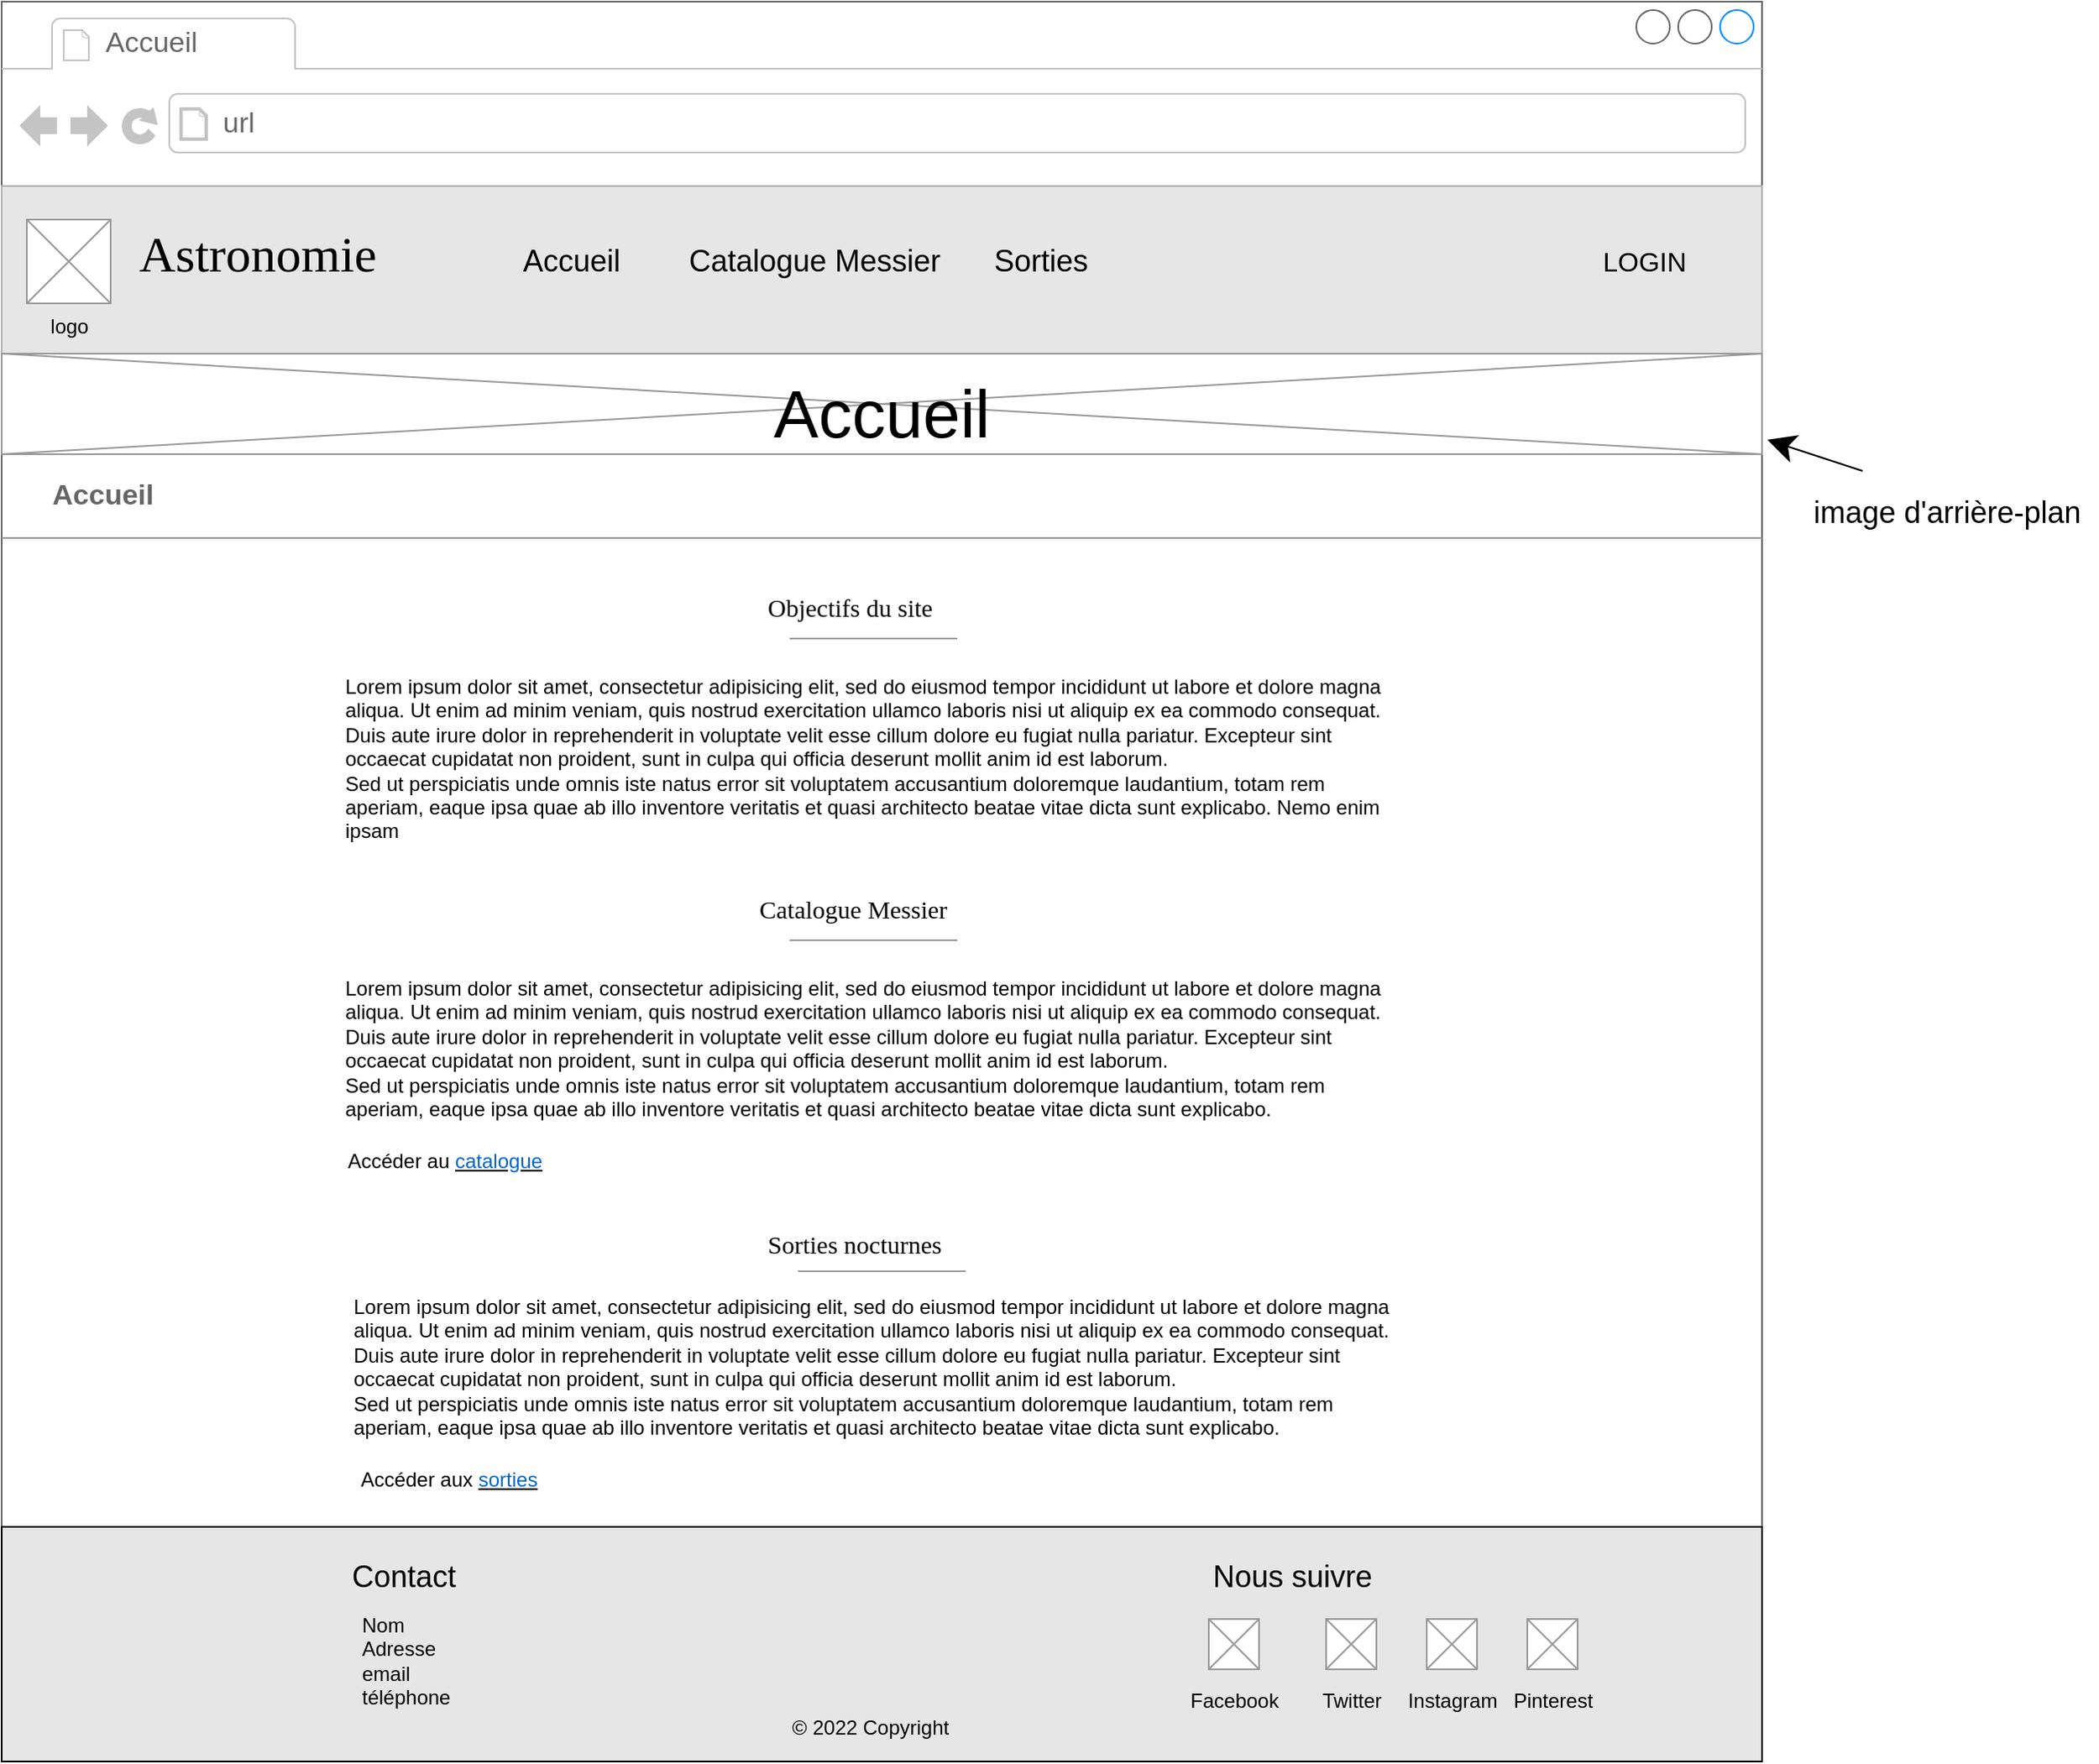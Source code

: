 <mxfile version="15.3.5" type="device" pages="3"><diagram name="Acceuil" id="2cc2dc42-3aac-f2a9-1cec-7a8b7cbee084"><mxGraphModel dx="1086" dy="806" grid="1" gridSize="10" guides="1" tooltips="1" connect="1" arrows="1" fold="1" page="1" pageScale="1" pageWidth="1100" pageHeight="850" background="none" math="0" shadow="0"><root><mxCell id="0"/><mxCell id="1" parent="0"/><mxCell id="7026571954dc6520-1" value="" style="strokeWidth=1;shadow=0;dashed=0;align=center;html=1;shape=mxgraph.mockup.containers.browserWindow;rSize=0;strokeColor=#666666;mainText=,;recursiveResize=0;rounded=0;labelBackgroundColor=none;fontFamily=Verdana;fontSize=12" parent="1" vertex="1"><mxGeometry x="30" y="20" width="1050" height="1050" as="geometry"/></mxCell><mxCell id="hYjx_vUxfx_OhcjRo6DT-84" value="" style="rounded=0;whiteSpace=wrap;html=1;hachureGap=4;pointerEvents=0;fontSize=12;strokeColor=#B3B3B3;fillColor=#E6E6E6;" parent="7026571954dc6520-1" vertex="1"><mxGeometry y="110" width="1050" height="100" as="geometry"/></mxCell><mxCell id="hYjx_vUxfx_OhcjRo6DT-16" value="" style="verticalLabelPosition=bottom;shadow=0;dashed=0;align=center;html=1;verticalAlign=top;strokeWidth=1;shape=mxgraph.mockup.graphics.simpleIcon;strokeColor=#999999;hachureGap=4;pointerEvents=0;fontSize=18;" parent="7026571954dc6520-1" vertex="1"><mxGeometry y="210" width="1050" height="60" as="geometry"/></mxCell><mxCell id="7026571954dc6520-2" value="Accueil" style="strokeWidth=1;shadow=0;dashed=0;align=center;html=1;shape=mxgraph.mockup.containers.anchor;fontSize=17;fontColor=#666666;align=left;" parent="7026571954dc6520-1" vertex="1"><mxGeometry x="60" y="12" width="110" height="26" as="geometry"/></mxCell><mxCell id="7026571954dc6520-3" value="url" style="strokeWidth=1;shadow=0;dashed=0;align=center;html=1;shape=mxgraph.mockup.containers.anchor;rSize=0;fontSize=17;fontColor=#666666;align=left;" parent="7026571954dc6520-1" vertex="1"><mxGeometry x="130" y="60" width="250" height="26" as="geometry"/></mxCell><mxCell id="7026571954dc6520-4" value="Astronomie" style="text;html=1;points=[];align=left;verticalAlign=top;spacingTop=-4;fontSize=30;fontFamily=Verdana" parent="7026571954dc6520-1" vertex="1"><mxGeometry x="80" y="130" width="180" height="50" as="geometry"/></mxCell><mxCell id="7026571954dc6520-15" value="" style="verticalLabelPosition=bottom;shadow=0;dashed=0;align=center;html=1;verticalAlign=top;strokeWidth=1;shape=mxgraph.mockup.markup.line;strokeColor=#999999;rounded=0;labelBackgroundColor=none;fillColor=#ffffff;fontFamily=Verdana;fontSize=12;fontColor=#000000;" parent="7026571954dc6520-1" vertex="1"><mxGeometry y="310" width="1050" height="20" as="geometry"/></mxCell><mxCell id="7026571954dc6520-17" value="Lorem ipsum dolor sit amet, consectetur adipisicing elit, sed do eiusmod tempor incididunt ut labore et dolore magna aliqua. Ut enim ad minim veniam, quis nostrud exercitation ullamco laboris nisi ut aliquip ex ea commodo consequat. Duis aute irure dolor in reprehenderit in voluptate velit esse cillum dolore eu fugiat nulla pariatur. Excepteur sint occaecat cupidatat non proident, sunt in culpa qui officia deserunt mollit anim id est laborum.&lt;br&gt;Sed ut perspiciatis unde omnis iste natus error sit voluptatem accusantium doloremque laudantium, totam rem aperiam, eaque ipsa quae ab illo inventore veritatis et quasi architecto beatae vitae dicta sunt explicabo. Nemo enim ipsam&amp;nbsp;" style="text;spacingTop=-5;whiteSpace=wrap;html=1;align=left;fontSize=12;fontFamily=Helvetica;fillColor=none;strokeColor=none;rounded=0;shadow=1;labelBackgroundColor=none;" parent="7026571954dc6520-1" vertex="1"><mxGeometry x="203" y="400" width="635" height="100" as="geometry"/></mxCell><mxCell id="hYjx_vUxfx_OhcjRo6DT-2" value="logo" style="verticalLabelPosition=bottom;shadow=0;dashed=0;align=center;html=1;verticalAlign=top;strokeWidth=1;shape=mxgraph.mockup.graphics.simpleIcon;strokeColor=#999999;hachureGap=4;pointerEvents=0;" parent="7026571954dc6520-1" vertex="1"><mxGeometry x="15" y="130" width="50" height="50" as="geometry"/></mxCell><mxCell id="hYjx_vUxfx_OhcjRo6DT-3" value="Accueil" style="text;html=1;strokeColor=none;fillColor=none;align=center;verticalAlign=middle;whiteSpace=wrap;rounded=0;hachureGap=4;pointerEvents=0;fontSize=18;" parent="7026571954dc6520-1" vertex="1"><mxGeometry x="300" y="135" width="80" height="40" as="geometry"/></mxCell><mxCell id="hYjx_vUxfx_OhcjRo6DT-5" value="Sorties" style="text;html=1;strokeColor=none;fillColor=none;align=center;verticalAlign=middle;whiteSpace=wrap;rounded=0;hachureGap=4;pointerEvents=0;fontSize=18;" parent="7026571954dc6520-1" vertex="1"><mxGeometry x="580" y="135" width="80" height="40" as="geometry"/></mxCell><mxCell id="hYjx_vUxfx_OhcjRo6DT-4" value="Catalogue Messier" style="text;html=1;strokeColor=none;fillColor=none;align=center;verticalAlign=middle;whiteSpace=wrap;rounded=0;hachureGap=4;pointerEvents=0;fontSize=18;" parent="7026571954dc6520-1" vertex="1"><mxGeometry x="400" y="135" width="170" height="40" as="geometry"/></mxCell><mxCell id="hYjx_vUxfx_OhcjRo6DT-8" value="Accueil" style="strokeWidth=1;shadow=0;dashed=0;align=center;html=1;shape=mxgraph.mockup.navigation.anchor;fontSize=17;fontColor=#666666;fontStyle=1;hachureGap=4;pointerEvents=0;" parent="7026571954dc6520-1" vertex="1"><mxGeometry x="30" y="280" width="60" height="30" as="geometry"/></mxCell><mxCell id="hYjx_vUxfx_OhcjRo6DT-15" value="&lt;font style=&quot;font-size: 40px&quot;&gt;Accueil&lt;/font&gt;" style="text;html=1;strokeColor=none;fillColor=none;align=center;verticalAlign=middle;whiteSpace=wrap;rounded=0;hachureGap=4;pointerEvents=0;fontSize=18;" parent="7026571954dc6520-1" vertex="1"><mxGeometry x="450" y="220" width="150" height="50" as="geometry"/></mxCell><mxCell id="hYjx_vUxfx_OhcjRo6DT-23" value="" style="group" parent="7026571954dc6520-1" vertex="1" connectable="0"><mxGeometry x="455" y="360" width="130" height="40" as="geometry"/></mxCell><mxCell id="7026571954dc6520-16" value="Objectifs du site" style="text;html=1;points=[];align=left;verticalAlign=top;spacingTop=-4;fontSize=15;fontFamily=Verdana" parent="hYjx_vUxfx_OhcjRo6DT-23" vertex="1"><mxGeometry y="-10" width="130" height="30" as="geometry"/></mxCell><mxCell id="hYjx_vUxfx_OhcjRo6DT-24" value="Lorem ipsum dolor sit amet, consectetur adipisicing elit, sed do eiusmod tempor incididunt ut labore et dolore magna aliqua. Ut enim ad minim veniam, quis nostrud exercitation ullamco laboris nisi ut aliquip ex ea commodo consequat. Duis aute irure dolor in reprehenderit in voluptate velit esse cillum dolore eu fugiat nulla pariatur. Excepteur sint occaecat cupidatat non proident, sunt in culpa qui officia deserunt mollit anim id est laborum.&lt;br&gt;Sed ut perspiciatis unde omnis iste natus error sit voluptatem accusantium doloremque laudantium, totam rem aperiam, eaque ipsa quae ab illo inventore veritatis et quasi architecto beatae vitae dicta sunt explicabo.&amp;nbsp;" style="text;spacingTop=-5;whiteSpace=wrap;html=1;align=left;fontSize=12;fontFamily=Helvetica;fillColor=none;strokeColor=none;rounded=0;shadow=1;labelBackgroundColor=none;" parent="7026571954dc6520-1" vertex="1"><mxGeometry x="207.5" y="770" width="635" height="90" as="geometry"/></mxCell><mxCell id="hYjx_vUxfx_OhcjRo6DT-26" value="Sorties nocturnes" style="text;html=1;points=[];align=left;verticalAlign=top;spacingTop=-4;fontSize=15;fontFamily=Verdana" parent="7026571954dc6520-1" vertex="1"><mxGeometry x="455" y="730" width="140" height="20" as="geometry"/></mxCell><mxCell id="hYjx_vUxfx_OhcjRo6DT-25" value="" style="group" parent="7026571954dc6520-1" vertex="1" connectable="0"><mxGeometry x="455" y="750" width="140" height="10" as="geometry"/></mxCell><mxCell id="hYjx_vUxfx_OhcjRo6DT-27" value="" style="verticalLabelPosition=bottom;shadow=0;dashed=0;align=center;html=1;verticalAlign=top;strokeWidth=1;shape=mxgraph.mockup.markup.line;strokeColor=#999999;hachureGap=4;pointerEvents=0;fontSize=18;" parent="hYjx_vUxfx_OhcjRo6DT-25" vertex="1"><mxGeometry x="20" y="5" width="100" height="5" as="geometry"/></mxCell><mxCell id="hYjx_vUxfx_OhcjRo6DT-31" value="" style="rounded=0;whiteSpace=wrap;html=1;hachureGap=4;pointerEvents=0;fontSize=18;fillColor=#E6E6E6;" parent="7026571954dc6520-1" vertex="1"><mxGeometry y="910" width="1050" height="140" as="geometry"/></mxCell><mxCell id="hYjx_vUxfx_OhcjRo6DT-56" value="Contact" style="text;html=1;strokeColor=none;fillColor=none;align=center;verticalAlign=middle;whiteSpace=wrap;rounded=0;hachureGap=4;pointerEvents=0;fontSize=18;" parent="7026571954dc6520-1" vertex="1"><mxGeometry x="200" y="920" width="80" height="40" as="geometry"/></mxCell><mxCell id="hYjx_vUxfx_OhcjRo6DT-57" value="Nous suivre" style="text;html=1;strokeColor=none;fillColor=none;align=center;verticalAlign=middle;whiteSpace=wrap;rounded=0;hachureGap=4;pointerEvents=0;fontSize=18;" parent="7026571954dc6520-1" vertex="1"><mxGeometry x="720" y="920" width="100" height="40" as="geometry"/></mxCell><mxCell id="hYjx_vUxfx_OhcjRo6DT-61" value="Nom&lt;br&gt;Adresse&lt;br&gt;email&lt;br&gt;téléphone" style="text;spacingTop=-5;whiteSpace=wrap;html=1;align=left;fontSize=12;fontFamily=Helvetica;fillColor=none;strokeColor=none;rounded=0;shadow=1;labelBackgroundColor=none;" parent="7026571954dc6520-1" vertex="1"><mxGeometry x="212.5" y="960" width="55" height="60" as="geometry"/></mxCell><mxCell id="hYjx_vUxfx_OhcjRo6DT-66" value="&lt;font style=&quot;font-size: 12px&quot;&gt;Pinterest&lt;/font&gt;" style="verticalLabelPosition=bottom;shadow=0;dashed=0;align=center;html=1;verticalAlign=top;strokeWidth=1;shape=mxgraph.mockup.graphics.simpleIcon;strokeColor=#999999;hachureGap=4;pointerEvents=0;fontSize=18;" parent="7026571954dc6520-1" vertex="1"><mxGeometry x="910" y="965" width="30" height="30" as="geometry"/></mxCell><mxCell id="hYjx_vUxfx_OhcjRo6DT-68" value="&lt;font style=&quot;font-size: 12px&quot;&gt;Instagram&lt;/font&gt;" style="verticalLabelPosition=bottom;shadow=0;dashed=0;align=center;html=1;verticalAlign=top;strokeWidth=1;shape=mxgraph.mockup.graphics.simpleIcon;strokeColor=#999999;hachureGap=4;pointerEvents=0;fontSize=18;" parent="7026571954dc6520-1" vertex="1"><mxGeometry x="850" y="965" width="30" height="30" as="geometry"/></mxCell><mxCell id="hYjx_vUxfx_OhcjRo6DT-69" value="&lt;font style=&quot;font-size: 12px&quot;&gt;Twitter&lt;/font&gt;" style="verticalLabelPosition=bottom;shadow=0;dashed=0;align=center;html=1;verticalAlign=top;strokeWidth=1;shape=mxgraph.mockup.graphics.simpleIcon;strokeColor=#999999;hachureGap=4;pointerEvents=0;fontSize=18;" parent="7026571954dc6520-1" vertex="1"><mxGeometry x="790" y="965" width="30" height="30" as="geometry"/></mxCell><mxCell id="hYjx_vUxfx_OhcjRo6DT-74" value="&lt;font style=&quot;font-size: 12px&quot;&gt;Facebook&lt;/font&gt;" style="verticalLabelPosition=bottom;shadow=0;dashed=0;align=center;html=1;verticalAlign=top;strokeWidth=1;shape=mxgraph.mockup.graphics.simpleIcon;strokeColor=#999999;hachureGap=4;pointerEvents=0;fontSize=18;" parent="7026571954dc6520-1" vertex="1"><mxGeometry x="720" y="965" width="30" height="30" as="geometry"/></mxCell><mxCell id="hYjx_vUxfx_OhcjRo6DT-75" value="© 2022 Copyright&amp;nbsp;" style="text;html=1;strokeColor=none;fillColor=none;align=center;verticalAlign=middle;whiteSpace=wrap;rounded=0;hachureGap=4;pointerEvents=0;fontSize=12;" parent="7026571954dc6520-1" vertex="1"><mxGeometry x="465" y="1020" width="110" height="20" as="geometry"/></mxCell><mxCell id="7026571954dc6520-36" value="Lorem ipsum dolor sit amet, consectetur adipisicing elit, sed do eiusmod tempor incididunt ut labore et dolore magna aliqua. Ut enim ad minim veniam, quis nostrud exercitation ullamco laboris nisi ut aliquip ex ea commodo consequat. Duis aute irure dolor in reprehenderit in voluptate velit esse cillum dolore eu fugiat nulla pariatur. Excepteur sint occaecat cupidatat non proident, sunt in culpa qui officia deserunt mollit anim id est laborum.&lt;br&gt;Sed ut perspiciatis unde omnis iste natus error sit voluptatem accusantium doloremque laudantium, totam rem aperiam, eaque ipsa quae ab illo inventore veritatis et quasi architecto beatae vitae dicta sunt explicabo.&amp;nbsp;" style="text;spacingTop=-5;whiteSpace=wrap;html=1;align=left;fontSize=12;fontFamily=Helvetica;fillColor=none;strokeColor=none;rounded=0;shadow=1;labelBackgroundColor=none;" parent="7026571954dc6520-1" vertex="1"><mxGeometry x="203" y="580" width="635" height="90" as="geometry"/></mxCell><mxCell id="hYjx_vUxfx_OhcjRo6DT-22" value="" style="group" parent="7026571954dc6520-1" vertex="1" connectable="0"><mxGeometry x="450" y="530" width="140" height="40" as="geometry"/></mxCell><mxCell id="7026571954dc6520-31" value="Catalogue Messier" style="text;html=1;points=[];align=left;verticalAlign=top;spacingTop=-4;fontSize=15;fontFamily=Verdana" parent="hYjx_vUxfx_OhcjRo6DT-22" vertex="1"><mxGeometry width="140" height="30" as="geometry"/></mxCell><mxCell id="hYjx_vUxfx_OhcjRo6DT-20" value="" style="verticalLabelPosition=bottom;shadow=0;dashed=0;align=center;html=1;verticalAlign=top;strokeWidth=1;shape=mxgraph.mockup.markup.line;strokeColor=#999999;hachureGap=4;pointerEvents=0;fontSize=18;" parent="hYjx_vUxfx_OhcjRo6DT-22" vertex="1"><mxGeometry x="20" y="20" width="100" height="20" as="geometry"/></mxCell><mxCell id="hYjx_vUxfx_OhcjRo6DT-19" value="" style="verticalLabelPosition=bottom;shadow=0;dashed=0;align=center;html=1;verticalAlign=top;strokeWidth=1;shape=mxgraph.mockup.markup.line;strokeColor=#999999;hachureGap=4;pointerEvents=0;fontSize=18;" parent="7026571954dc6520-1" vertex="1"><mxGeometry x="470" y="370" width="100" height="20" as="geometry"/></mxCell><mxCell id="hYjx_vUxfx_OhcjRo6DT-81" value="&lt;span style=&quot;font-size: 12px&quot;&gt;Accéder au &lt;u&gt;&lt;font color=&quot;#0066cc&quot;&gt;catalogue&lt;/font&gt;&lt;/u&gt;&lt;/span&gt;" style="text;html=1;strokeColor=none;fillColor=none;align=center;verticalAlign=middle;whiteSpace=wrap;rounded=0;hachureGap=4;pointerEvents=0;fontSize=18;" parent="7026571954dc6520-1" vertex="1"><mxGeometry x="203" y="670" width="123" height="40" as="geometry"/></mxCell><mxCell id="hYjx_vUxfx_OhcjRo6DT-82" value="&lt;span style=&quot;font-size: 12px&quot;&gt;Accéder aux &lt;u&gt;&lt;font color=&quot;#0066cc&quot;&gt;sorties&lt;/font&gt;&lt;/u&gt;&lt;/span&gt;" style="text;html=1;strokeColor=none;fillColor=none;align=center;verticalAlign=middle;whiteSpace=wrap;rounded=0;hachureGap=4;pointerEvents=0;fontSize=18;" parent="7026571954dc6520-1" vertex="1"><mxGeometry x="212.5" y="860" width="107.5" height="40" as="geometry"/></mxCell><mxCell id="pM7bSKE7FJmRahsz0Wqu-37" value="&lt;font style=&quot;font-size: 16px&quot;&gt;LOGIN&lt;/font&gt;" style="text;html=1;strokeColor=none;fillColor=none;align=center;verticalAlign=middle;whiteSpace=wrap;rounded=0;hachureGap=4;pointerEvents=0;fontSize=18;" parent="7026571954dc6520-1" vertex="1"><mxGeometry x="940" y="135" width="80" height="40" as="geometry"/></mxCell><mxCell id="hYjx_vUxfx_OhcjRo6DT-17" value="" style="endArrow=classic;html=1;fontSize=18;startSize=14;endSize=14;sourcePerimeterSpacing=8;targetPerimeterSpacing=8;entryX=1.003;entryY=0.857;entryDx=0;entryDy=0;entryPerimeter=0;" parent="1" target="hYjx_vUxfx_OhcjRo6DT-16" edge="1"><mxGeometry width="50" height="50" relative="1" as="geometry"><mxPoint x="1140" y="300" as="sourcePoint"/><mxPoint x="1240" y="250" as="targetPoint"/></mxGeometry></mxCell><mxCell id="hYjx_vUxfx_OhcjRo6DT-18" value="image d'arrière-plan" style="text;html=1;align=center;verticalAlign=middle;resizable=0;points=[];autosize=1;strokeColor=none;fillColor=none;fontSize=18;" parent="1" vertex="1"><mxGeometry x="1100" y="310" width="180" height="30" as="geometry"/></mxCell></root></mxGraphModel></diagram><diagram id="Ho_ARm9374d3DSS00Feb" name="Catalogue Messier"><mxGraphModel dx="1086" dy="806" grid="1" gridSize="10" guides="1" tooltips="1" connect="1" arrows="1" fold="1" page="1" pageScale="1" pageWidth="827" pageHeight="1169" math="0" shadow="0"><root><mxCell id="mKbEQk-CJQvXVZIMI53j-0"/><mxCell id="mKbEQk-CJQvXVZIMI53j-1" parent="mKbEQk-CJQvXVZIMI53j-0"/><mxCell id="UEJGzvcxCs_W-7y295BY-0" value="" style="strokeWidth=1;shadow=0;dashed=0;align=center;html=1;shape=mxgraph.mockup.containers.browserWindow;rSize=0;strokeColor=none;mainText=,;recursiveResize=0;rounded=0;labelBackgroundColor=none;fontFamily=Verdana;fontSize=12" parent="mKbEQk-CJQvXVZIMI53j-1" vertex="1"><mxGeometry x="30" y="20" width="1050" height="1050" as="geometry"/></mxCell><mxCell id="UEJGzvcxCs_W-7y295BY-1" value="" style="rounded=0;whiteSpace=wrap;html=1;hachureGap=4;pointerEvents=0;fontSize=12;strokeColor=#B3B3B3;fillColor=#E6E6E6;" parent="UEJGzvcxCs_W-7y295BY-0" vertex="1"><mxGeometry y="110" width="1050" height="100" as="geometry"/></mxCell><mxCell id="UEJGzvcxCs_W-7y295BY-2" value="" style="verticalLabelPosition=bottom;shadow=0;dashed=0;align=center;html=1;verticalAlign=top;strokeWidth=1;shape=mxgraph.mockup.graphics.simpleIcon;strokeColor=#999999;hachureGap=4;pointerEvents=0;fontSize=18;" parent="UEJGzvcxCs_W-7y295BY-0" vertex="1"><mxGeometry y="210" width="1050" height="60" as="geometry"/></mxCell><mxCell id="UEJGzvcxCs_W-7y295BY-3" value="Accueil" style="strokeWidth=1;shadow=0;dashed=0;align=center;html=1;shape=mxgraph.mockup.containers.anchor;fontSize=17;fontColor=#666666;align=left;" parent="UEJGzvcxCs_W-7y295BY-0" vertex="1"><mxGeometry x="60" y="12" width="110" height="26" as="geometry"/></mxCell><mxCell id="UEJGzvcxCs_W-7y295BY-4" value="url" style="strokeWidth=1;shadow=0;dashed=0;align=center;html=1;shape=mxgraph.mockup.containers.anchor;rSize=0;fontSize=17;fontColor=#666666;align=left;" parent="UEJGzvcxCs_W-7y295BY-0" vertex="1"><mxGeometry x="130" y="60" width="250" height="26" as="geometry"/></mxCell><mxCell id="UEJGzvcxCs_W-7y295BY-5" value="Astronomie" style="text;html=1;points=[];align=left;verticalAlign=top;spacingTop=-4;fontSize=30;fontFamily=Verdana" parent="UEJGzvcxCs_W-7y295BY-0" vertex="1"><mxGeometry x="80" y="130" width="180" height="50" as="geometry"/></mxCell><mxCell id="UEJGzvcxCs_W-7y295BY-6" value="" style="verticalLabelPosition=bottom;shadow=0;dashed=0;align=center;html=1;verticalAlign=top;strokeWidth=1;shape=mxgraph.mockup.markup.line;strokeColor=#999999;rounded=0;labelBackgroundColor=none;fillColor=#ffffff;fontFamily=Verdana;fontSize=12;fontColor=#000000;" parent="UEJGzvcxCs_W-7y295BY-0" vertex="1"><mxGeometry y="310" width="1050" height="20" as="geometry"/></mxCell><mxCell id="UEJGzvcxCs_W-7y295BY-8" value="logo" style="verticalLabelPosition=bottom;shadow=0;dashed=0;align=center;html=1;verticalAlign=top;strokeWidth=1;shape=mxgraph.mockup.graphics.simpleIcon;strokeColor=#999999;hachureGap=4;pointerEvents=0;" parent="UEJGzvcxCs_W-7y295BY-0" vertex="1"><mxGeometry x="15" y="130" width="50" height="50" as="geometry"/></mxCell><mxCell id="UEJGzvcxCs_W-7y295BY-9" value="Accueil" style="text;html=1;strokeColor=none;fillColor=none;align=center;verticalAlign=middle;whiteSpace=wrap;rounded=0;hachureGap=4;pointerEvents=0;fontSize=18;" parent="UEJGzvcxCs_W-7y295BY-0" vertex="1"><mxGeometry x="300" y="135" width="80" height="40" as="geometry"/></mxCell><mxCell id="UEJGzvcxCs_W-7y295BY-10" value="Sorties" style="text;html=1;strokeColor=none;fillColor=none;align=center;verticalAlign=middle;whiteSpace=wrap;rounded=0;hachureGap=4;pointerEvents=0;fontSize=18;" parent="UEJGzvcxCs_W-7y295BY-0" vertex="1"><mxGeometry x="580" y="135" width="80" height="40" as="geometry"/></mxCell><mxCell id="UEJGzvcxCs_W-7y295BY-11" value="Catalogue Messier" style="text;html=1;strokeColor=none;fillColor=none;align=center;verticalAlign=middle;whiteSpace=wrap;rounded=0;hachureGap=4;pointerEvents=0;fontSize=18;" parent="UEJGzvcxCs_W-7y295BY-0" vertex="1"><mxGeometry x="400" y="135" width="170" height="40" as="geometry"/></mxCell><mxCell id="UEJGzvcxCs_W-7y295BY-12" value="Accueil / Catalogue Messier" style="strokeWidth=1;shadow=0;dashed=0;align=center;html=1;shape=mxgraph.mockup.navigation.anchor;fontSize=17;fontColor=#666666;fontStyle=1;hachureGap=4;pointerEvents=0;" parent="UEJGzvcxCs_W-7y295BY-0" vertex="1"><mxGeometry x="15" y="280" width="245" height="30" as="geometry"/></mxCell><mxCell id="UEJGzvcxCs_W-7y295BY-13" value="&lt;font style=&quot;font-size: 40px&quot;&gt;Catalogue Messier&lt;/font&gt;" style="text;html=1;strokeColor=none;fillColor=none;align=center;verticalAlign=middle;whiteSpace=wrap;rounded=0;hachureGap=4;pointerEvents=0;fontSize=18;" parent="UEJGzvcxCs_W-7y295BY-0" vertex="1"><mxGeometry x="340" y="215" width="360" height="50" as="geometry"/></mxCell><mxCell id="UEJGzvcxCs_W-7y295BY-20" value="" style="rounded=0;whiteSpace=wrap;html=1;hachureGap=4;pointerEvents=0;fontSize=18;fillColor=#E6E6E6;" parent="UEJGzvcxCs_W-7y295BY-0" vertex="1"><mxGeometry y="910" width="1050" height="140" as="geometry"/></mxCell><mxCell id="UEJGzvcxCs_W-7y295BY-21" value="Contact" style="text;html=1;strokeColor=none;fillColor=none;align=center;verticalAlign=middle;whiteSpace=wrap;rounded=0;hachureGap=4;pointerEvents=0;fontSize=18;" parent="UEJGzvcxCs_W-7y295BY-0" vertex="1"><mxGeometry x="15" y="920" width="80" height="40" as="geometry"/></mxCell><mxCell id="UEJGzvcxCs_W-7y295BY-22" value="Nous suivre" style="text;html=1;strokeColor=none;fillColor=none;align=center;verticalAlign=middle;whiteSpace=wrap;rounded=0;hachureGap=4;pointerEvents=0;fontSize=18;" parent="UEJGzvcxCs_W-7y295BY-0" vertex="1"><mxGeometry x="720" y="920" width="100" height="40" as="geometry"/></mxCell><mxCell id="UEJGzvcxCs_W-7y295BY-23" value="Nom&lt;br&gt;Adresse&lt;br&gt;email&lt;br&gt;téléphone" style="text;spacingTop=-5;whiteSpace=wrap;html=1;align=left;fontSize=12;fontFamily=Helvetica;fillColor=none;strokeColor=none;rounded=0;shadow=1;labelBackgroundColor=none;" parent="UEJGzvcxCs_W-7y295BY-0" vertex="1"><mxGeometry x="27.5" y="960" width="55" height="60" as="geometry"/></mxCell><mxCell id="UEJGzvcxCs_W-7y295BY-24" value="&lt;font style=&quot;font-size: 12px&quot;&gt;Pinterest&lt;/font&gt;" style="verticalLabelPosition=bottom;shadow=0;dashed=0;align=center;html=1;verticalAlign=top;strokeWidth=1;shape=mxgraph.mockup.graphics.simpleIcon;strokeColor=#999999;hachureGap=4;pointerEvents=0;fontSize=18;" parent="UEJGzvcxCs_W-7y295BY-0" vertex="1"><mxGeometry x="910" y="965" width="30" height="30" as="geometry"/></mxCell><mxCell id="UEJGzvcxCs_W-7y295BY-25" value="&lt;font style=&quot;font-size: 12px&quot;&gt;Instagram&lt;/font&gt;" style="verticalLabelPosition=bottom;shadow=0;dashed=0;align=center;html=1;verticalAlign=top;strokeWidth=1;shape=mxgraph.mockup.graphics.simpleIcon;strokeColor=#999999;hachureGap=4;pointerEvents=0;fontSize=18;" parent="UEJGzvcxCs_W-7y295BY-0" vertex="1"><mxGeometry x="850" y="965" width="30" height="30" as="geometry"/></mxCell><mxCell id="UEJGzvcxCs_W-7y295BY-26" value="&lt;font style=&quot;font-size: 12px&quot;&gt;Twitter&lt;/font&gt;" style="verticalLabelPosition=bottom;shadow=0;dashed=0;align=center;html=1;verticalAlign=top;strokeWidth=1;shape=mxgraph.mockup.graphics.simpleIcon;strokeColor=#999999;hachureGap=4;pointerEvents=0;fontSize=18;" parent="UEJGzvcxCs_W-7y295BY-0" vertex="1"><mxGeometry x="790" y="965" width="30" height="30" as="geometry"/></mxCell><mxCell id="UEJGzvcxCs_W-7y295BY-27" value="&lt;font style=&quot;font-size: 12px&quot;&gt;Facebook&lt;/font&gt;" style="verticalLabelPosition=bottom;shadow=0;dashed=0;align=center;html=1;verticalAlign=top;strokeWidth=1;shape=mxgraph.mockup.graphics.simpleIcon;strokeColor=#999999;hachureGap=4;pointerEvents=0;fontSize=18;" parent="UEJGzvcxCs_W-7y295BY-0" vertex="1"><mxGeometry x="720" y="965" width="30" height="30" as="geometry"/></mxCell><mxCell id="UEJGzvcxCs_W-7y295BY-28" value="© 2022 Copyright&amp;nbsp;" style="text;html=1;strokeColor=none;fillColor=none;align=center;verticalAlign=middle;whiteSpace=wrap;rounded=0;hachureGap=4;pointerEvents=0;fontSize=12;" parent="UEJGzvcxCs_W-7y295BY-0" vertex="1"><mxGeometry x="465" y="1020" width="110" height="20" as="geometry"/></mxCell><mxCell id="UEJGzvcxCs_W-7y295BY-36" value="&lt;font style=&quot;font-size: 16px&quot;&gt;LOGIN&lt;/font&gt;" style="text;html=1;strokeColor=none;fillColor=none;align=center;verticalAlign=middle;whiteSpace=wrap;rounded=0;hachureGap=4;pointerEvents=0;fontSize=18;" parent="UEJGzvcxCs_W-7y295BY-0" vertex="1"><mxGeometry x="940" y="135" width="80" height="40" as="geometry"/></mxCell><mxCell id="UEJGzvcxCs_W-7y295BY-30" value="" style="group" parent="UEJGzvcxCs_W-7y295BY-0" vertex="1" connectable="0"><mxGeometry x="455" y="330" width="140" height="40" as="geometry"/></mxCell><mxCell id="UEJGzvcxCs_W-7y295BY-31" value="Catalogue Messier" style="text;html=1;points=[];align=left;verticalAlign=top;spacingTop=-4;fontSize=15;fontFamily=Verdana" parent="UEJGzvcxCs_W-7y295BY-30" vertex="1"><mxGeometry width="140" height="30" as="geometry"/></mxCell><mxCell id="UEJGzvcxCs_W-7y295BY-32" value="" style="verticalLabelPosition=bottom;shadow=0;dashed=0;align=center;html=1;verticalAlign=top;strokeWidth=1;shape=mxgraph.mockup.markup.line;strokeColor=#999999;hachureGap=4;pointerEvents=0;fontSize=18;" parent="UEJGzvcxCs_W-7y295BY-30" vertex="1"><mxGeometry x="20" y="20" width="100" height="20" as="geometry"/></mxCell><mxCell id="WjWMx0Llk8KChKuWmvwI-0" value="" style="shape=table;html=1;whiteSpace=wrap;startSize=0;container=1;collapsible=0;childLayout=tableLayout;hachureGap=4;pointerEvents=0;strokeColor=default;fontSize=14;align=left;" parent="UEJGzvcxCs_W-7y295BY-0" vertex="1"><mxGeometry x="83" y="524" width="884" height="42" as="geometry"/></mxCell><mxCell id="WjWMx0Llk8KChKuWmvwI-1" value="" style="shape=partialRectangle;html=1;whiteSpace=wrap;collapsible=0;dropTarget=0;pointerEvents=0;fillColor=none;top=0;left=0;bottom=0;right=0;points=[[0,0.5],[1,0.5]];portConstraint=eastwest;fontSize=14;align=left;" parent="WjWMx0Llk8KChKuWmvwI-0" vertex="1"><mxGeometry width="884" height="42" as="geometry"/></mxCell><mxCell id="WjWMx0Llk8KChKuWmvwI-2" value="&lt;font style=&quot;font-size: 14px&quot;&gt;M&amp;nbsp;&lt;/font&gt;" style="shape=partialRectangle;html=1;whiteSpace=wrap;connectable=0;fillColor=none;top=0;left=0;bottom=0;right=0;overflow=hidden;pointerEvents=1;align=left;" parent="WjWMx0Llk8KChKuWmvwI-1" vertex="1"><mxGeometry width="47" height="42" as="geometry"><mxRectangle width="47" height="42" as="alternateBounds"/></mxGeometry></mxCell><mxCell id="WjWMx0Llk8KChKuWmvwI-3" value="&lt;strong style=&quot;font-size: 14px;&quot;&gt;NGC&lt;br style=&quot;font-size: 14px;&quot;&gt;&lt;/strong&gt;" style="shape=partialRectangle;html=1;whiteSpace=wrap;connectable=0;fillColor=none;top=0;left=0;bottom=0;right=0;overflow=hidden;pointerEvents=1;fontSize=14;align=left;" parent="WjWMx0Llk8KChKuWmvwI-1" vertex="1"><mxGeometry x="47" width="80" height="42" as="geometry"><mxRectangle width="80" height="42" as="alternateBounds"/></mxGeometry></mxCell><mxCell id="WjWMx0Llk8KChKuWmvwI-4" value="&lt;strong style=&quot;font-size: 14px;&quot;&gt;Type&lt;/strong&gt;" style="shape=partialRectangle;html=1;whiteSpace=wrap;connectable=0;fillColor=none;top=0;left=0;bottom=0;right=0;overflow=hidden;pointerEvents=1;fontSize=14;align=left;" parent="WjWMx0Llk8KChKuWmvwI-1" vertex="1"><mxGeometry x="127" width="80" height="42" as="geometry"><mxRectangle width="80" height="42" as="alternateBounds"/></mxGeometry></mxCell><mxCell id="WjWMx0Llk8KChKuWmvwI-13" value="&lt;strong style=&quot;font-size: 14px;&quot;&gt;Cons&lt;/strong&gt;" style="shape=partialRectangle;html=1;whiteSpace=wrap;connectable=0;fillColor=none;top=0;left=0;bottom=0;right=0;overflow=hidden;pointerEvents=1;fontSize=14;align=left;" parent="WjWMx0Llk8KChKuWmvwI-1" vertex="1"><mxGeometry x="207" width="70" height="42" as="geometry"><mxRectangle width="70" height="42" as="alternateBounds"/></mxGeometry></mxCell><mxCell id="WjWMx0Llk8KChKuWmvwI-16" value="AD" style="shape=partialRectangle;html=1;whiteSpace=wrap;connectable=0;fillColor=none;top=0;left=0;bottom=0;right=0;overflow=hidden;pointerEvents=1;fontSize=14;align=left;" parent="WjWMx0Llk8KChKuWmvwI-1" vertex="1"><mxGeometry x="277" width="59" height="42" as="geometry"><mxRectangle width="59" height="42" as="alternateBounds"/></mxGeometry></mxCell><mxCell id="WjWMx0Llk8KChKuWmvwI-19" value="Déc" style="shape=partialRectangle;html=1;whiteSpace=wrap;connectable=0;fillColor=none;top=0;left=0;bottom=0;right=0;overflow=hidden;pointerEvents=1;fontSize=14;align=left;" parent="WjWMx0Llk8KChKuWmvwI-1" vertex="1"><mxGeometry x="336" width="67" height="42" as="geometry"><mxRectangle width="67" height="42" as="alternateBounds"/></mxGeometry></mxCell><mxCell id="WjWMx0Llk8KChKuWmvwI-22" value="Mag" style="shape=partialRectangle;html=1;whiteSpace=wrap;connectable=0;fillColor=none;top=0;left=0;bottom=0;right=0;overflow=hidden;pointerEvents=1;fontSize=14;align=left;" parent="WjWMx0Llk8KChKuWmvwI-1" vertex="1"><mxGeometry x="403" width="66" height="42" as="geometry"><mxRectangle width="66" height="42" as="alternateBounds"/></mxGeometry></mxCell><mxCell id="WjWMx0Llk8KChKuWmvwI-25" value="Taille" style="shape=partialRectangle;html=1;whiteSpace=wrap;connectable=0;fillColor=none;top=0;left=0;bottom=0;right=0;overflow=hidden;pointerEvents=1;fontSize=14;align=left;" parent="WjWMx0Llk8KChKuWmvwI-1" vertex="1"><mxGeometry x="469" width="68" height="42" as="geometry"><mxRectangle width="68" height="42" as="alternateBounds"/></mxGeometry></mxCell><mxCell id="WjWMx0Llk8KChKuWmvwI-34" value="Dist (al)" style="shape=partialRectangle;html=1;whiteSpace=wrap;connectable=0;fillColor=none;top=0;left=0;bottom=0;right=0;overflow=hidden;pointerEvents=1;fontSize=14;align=left;" parent="WjWMx0Llk8KChKuWmvwI-1" vertex="1"><mxGeometry x="537" width="87" height="42" as="geometry"><mxRectangle width="87" height="42" as="alternateBounds"/></mxGeometry></mxCell><mxCell id="WjWMx0Llk8KChKuWmvwI-37" value="Saison" style="shape=partialRectangle;html=1;whiteSpace=wrap;connectable=0;fillColor=none;top=0;left=0;bottom=0;right=0;overflow=hidden;pointerEvents=1;fontSize=14;align=left;" parent="WjWMx0Llk8KChKuWmvwI-1" vertex="1"><mxGeometry x="624" width="73" height="42" as="geometry"><mxRectangle width="73" height="42" as="alternateBounds"/></mxGeometry></mxCell><mxCell id="WjWMx0Llk8KChKuWmvwI-40" value="Difficulté d'observation" style="shape=partialRectangle;html=1;whiteSpace=wrap;connectable=0;fillColor=none;top=0;left=0;bottom=0;right=0;overflow=hidden;pointerEvents=1;strokeColor=default;fontSize=14;align=left;" parent="WjWMx0Llk8KChKuWmvwI-1" vertex="1"><mxGeometry x="697" width="110" height="42" as="geometry"><mxRectangle width="110" height="42" as="alternateBounds"/></mxGeometry></mxCell><mxCell id="VtU0hrYX9FS3vjkJvfdw-68" value="Image" style="shape=partialRectangle;html=1;whiteSpace=wrap;connectable=0;fillColor=none;top=0;left=0;bottom=0;right=0;overflow=hidden;pointerEvents=1;strokeColor=default;fontSize=14;align=left;" parent="WjWMx0Llk8KChKuWmvwI-1" vertex="1"><mxGeometry x="807" width="77" height="42" as="geometry"><mxRectangle width="77" height="42" as="alternateBounds"/></mxGeometry></mxCell><mxCell id="WjWMx0Llk8KChKuWmvwI-56" value="&#10;Lorem ipsum dolor sit amet, consectetur adipisicing elit, sed do eiusmod tempor incididunt ut labore et dolore magna aliqua. Lorem ipsum dolor sit amet, consectetur adipisicing elit, sed do eiusmod tempor incididunt ut labore et dolore magna aliqua." style="text;strokeColor=none;fillColor=none;spacing=5;spacingTop=-20;overflow=hidden;rounded=0;hachureGap=4;pointerEvents=0;horizontal=1;whiteSpace=wrap;" parent="UEJGzvcxCs_W-7y295BY-0" vertex="1"><mxGeometry x="320" y="370" width="410" height="80" as="geometry"/></mxCell><mxCell id="WjWMx0Llk8KChKuWmvwI-57" value="" style="endArrow=classic;html=1;startSize=14;endSize=14;sourcePerimeterSpacing=8;targetPerimeterSpacing=8;" parent="UEJGzvcxCs_W-7y295BY-0" edge="1"><mxGeometry width="50" height="50" relative="1" as="geometry"><mxPoint x="1070" y="360" as="sourcePoint"/><mxPoint x="740" y="390" as="targetPoint"/></mxGeometry></mxCell><mxCell id="VtU0hrYX9FS3vjkJvfdw-0" value="" style="verticalLabelPosition=bottom;shadow=0;dashed=0;align=center;html=1;verticalAlign=top;strokeWidth=1;shape=mxgraph.mockup.graphics.simpleIcon;strokeColor=#999999;hachureGap=4;pointerEvents=0;" parent="UEJGzvcxCs_W-7y295BY-0" vertex="1"><mxGeometry x="910" y="584" width="40" height="30" as="geometry"/></mxCell><mxCell id="VtU0hrYX9FS3vjkJvfdw-1" value="" style="verticalLabelPosition=bottom;shadow=0;dashed=0;align=center;html=1;verticalAlign=top;strokeWidth=1;shape=mxgraph.mockup.graphics.simpleIcon;strokeColor=#999999;hachureGap=4;pointerEvents=0;" parent="UEJGzvcxCs_W-7y295BY-0" vertex="1"><mxGeometry x="910" y="630" width="40" height="30" as="geometry"/></mxCell><mxCell id="VtU0hrYX9FS3vjkJvfdw-2" value="" style="verticalLabelPosition=bottom;shadow=0;dashed=0;align=center;html=1;verticalAlign=top;strokeWidth=1;shape=mxgraph.mockup.graphics.simpleIcon;strokeColor=#999999;hachureGap=4;pointerEvents=0;" parent="UEJGzvcxCs_W-7y295BY-0" vertex="1"><mxGeometry x="910" y="680" width="40" height="30" as="geometry"/></mxCell><mxCell id="VtU0hrYX9FS3vjkJvfdw-3" value="" style="verticalLabelPosition=bottom;shadow=0;dashed=0;align=center;html=1;verticalAlign=top;strokeWidth=1;shape=mxgraph.mockup.graphics.simpleIcon;strokeColor=#999999;hachureGap=4;pointerEvents=0;" parent="UEJGzvcxCs_W-7y295BY-0" vertex="1"><mxGeometry x="910" y="730" width="40" height="30" as="geometry"/></mxCell><mxCell id="VtU0hrYX9FS3vjkJvfdw-6" value="" style="endArrow=none;dashed=1;html=1;dashPattern=1 3;strokeWidth=2;fontSize=18;startSize=14;endSize=14;sourcePerimeterSpacing=8;targetPerimeterSpacing=8;" parent="UEJGzvcxCs_W-7y295BY-0" edge="1"><mxGeometry width="50" height="50" relative="1" as="geometry"><mxPoint x="135" y="600" as="sourcePoint"/><mxPoint x="405" y="600" as="targetPoint"/></mxGeometry></mxCell><mxCell id="VtU0hrYX9FS3vjkJvfdw-7" value="" style="endArrow=none;dashed=1;html=1;dashPattern=1 3;strokeWidth=2;fontSize=18;startSize=14;endSize=14;sourcePerimeterSpacing=8;targetPerimeterSpacing=8;" parent="UEJGzvcxCs_W-7y295BY-0" edge="1"><mxGeometry width="50" height="50" relative="1" as="geometry"><mxPoint x="135.0" y="650" as="sourcePoint"/><mxPoint x="855" y="650" as="targetPoint"/></mxGeometry></mxCell><mxCell id="VtU0hrYX9FS3vjkJvfdw-8" value="" style="endArrow=none;dashed=1;html=1;dashPattern=1 3;strokeWidth=2;fontSize=18;startSize=14;endSize=14;sourcePerimeterSpacing=8;targetPerimeterSpacing=8;" parent="UEJGzvcxCs_W-7y295BY-0" edge="1"><mxGeometry width="50" height="50" relative="1" as="geometry"><mxPoint x="135.0" y="700" as="sourcePoint"/><mxPoint x="855" y="700" as="targetPoint"/></mxGeometry></mxCell><mxCell id="VtU0hrYX9FS3vjkJvfdw-9" value="" style="endArrow=none;dashed=1;html=1;dashPattern=1 3;strokeWidth=2;fontSize=18;startSize=14;endSize=14;sourcePerimeterSpacing=8;targetPerimeterSpacing=8;" parent="UEJGzvcxCs_W-7y295BY-0" edge="1"><mxGeometry width="50" height="50" relative="1" as="geometry"><mxPoint x="135.0" y="750" as="sourcePoint"/><mxPoint x="855" y="750" as="targetPoint"/></mxGeometry></mxCell><mxCell id="VtU0hrYX9FS3vjkJvfdw-10" value="" style="endArrow=none;dashed=1;html=1;dashPattern=1 3;strokeWidth=2;fontSize=18;startSize=14;endSize=14;sourcePerimeterSpacing=8;targetPerimeterSpacing=8;" parent="UEJGzvcxCs_W-7y295BY-0" edge="1"><mxGeometry width="50" height="50" relative="1" as="geometry"><mxPoint x="135.0" y="600" as="sourcePoint"/><mxPoint x="855" y="600" as="targetPoint"/></mxGeometry></mxCell><mxCell id="VtU0hrYX9FS3vjkJvfdw-11" value="" style="endArrow=classic;html=1;startSize=14;endSize=14;sourcePerimeterSpacing=8;targetPerimeterSpacing=8;" parent="UEJGzvcxCs_W-7y295BY-0" edge="1"><mxGeometry width="50" height="50" relative="1" as="geometry"><mxPoint x="1070.0" y="810" as="sourcePoint"/><mxPoint x="750" y="770" as="targetPoint"/></mxGeometry></mxCell><mxCell id="VtU0hrYX9FS3vjkJvfdw-69" value="" style="html=1;verticalLabelPosition=bottom;labelBackgroundColor=#ffffff;verticalAlign=top;shadow=0;dashed=0;strokeWidth=2;shape=mxgraph.ios7.misc.down;strokeColor=#0080f0;hachureGap=4;pointerEvents=0;fontSize=14;fillColor=none;" parent="UEJGzvcxCs_W-7y295BY-0" vertex="1"><mxGeometry x="100" y="548" width="12" height="6" as="geometry"/></mxCell><mxCell id="VtU0hrYX9FS3vjkJvfdw-70" value="" style="html=1;verticalLabelPosition=bottom;labelBackgroundColor=#ffffff;verticalAlign=top;shadow=0;dashed=0;strokeWidth=2;shape=mxgraph.ios7.misc.up;strokeColor=#0080f0;hachureGap=4;pointerEvents=0;fontSize=14;fillColor=none;" parent="UEJGzvcxCs_W-7y295BY-0" vertex="1"><mxGeometry x="100" y="536" width="12" height="6" as="geometry"/></mxCell><mxCell id="VtU0hrYX9FS3vjkJvfdw-71" value="" style="html=1;verticalLabelPosition=bottom;labelBackgroundColor=#ffffff;verticalAlign=top;shadow=0;dashed=0;strokeWidth=2;shape=mxgraph.ios7.misc.down;strokeColor=#0080f0;hachureGap=4;pointerEvents=0;fontSize=14;fillColor=none;" parent="UEJGzvcxCs_W-7y295BY-0" vertex="1"><mxGeometry x="170" y="548" width="12" height="6" as="geometry"/></mxCell><mxCell id="VtU0hrYX9FS3vjkJvfdw-72" value="" style="html=1;verticalLabelPosition=bottom;labelBackgroundColor=#ffffff;verticalAlign=top;shadow=0;dashed=0;strokeWidth=2;shape=mxgraph.ios7.misc.up;strokeColor=#0080f0;hachureGap=4;pointerEvents=0;fontSize=14;fillColor=none;" parent="UEJGzvcxCs_W-7y295BY-0" vertex="1"><mxGeometry x="170" y="536" width="12" height="6" as="geometry"/></mxCell><mxCell id="VtU0hrYX9FS3vjkJvfdw-87" value="" style="html=1;verticalLabelPosition=bottom;labelBackgroundColor=#ffffff;verticalAlign=top;shadow=0;dashed=0;strokeWidth=2;shape=mxgraph.ios7.misc.down;strokeColor=#0080f0;hachureGap=4;pointerEvents=0;fontSize=14;fillColor=none;" parent="UEJGzvcxCs_W-7y295BY-0" vertex="1"><mxGeometry x="870" y="554" width="12" height="6" as="geometry"/></mxCell><mxCell id="VtU0hrYX9FS3vjkJvfdw-88" value="" style="html=1;verticalLabelPosition=bottom;labelBackgroundColor=#ffffff;verticalAlign=top;shadow=0;dashed=0;strokeWidth=2;shape=mxgraph.ios7.misc.up;strokeColor=#0080f0;hachureGap=4;pointerEvents=0;fontSize=14;fillColor=none;" parent="UEJGzvcxCs_W-7y295BY-0" vertex="1"><mxGeometry x="870" y="542" width="12" height="6" as="geometry"/></mxCell><mxCell id="VtU0hrYX9FS3vjkJvfdw-89" value="" style="html=1;verticalLabelPosition=bottom;labelBackgroundColor=#ffffff;verticalAlign=top;shadow=0;dashed=0;strokeWidth=2;shape=mxgraph.ios7.misc.down;strokeColor=#0080f0;hachureGap=4;pointerEvents=0;fontSize=14;fillColor=none;" parent="UEJGzvcxCs_W-7y295BY-0" vertex="1"><mxGeometry x="756" y="548" width="12" height="6" as="geometry"/></mxCell><mxCell id="VtU0hrYX9FS3vjkJvfdw-90" value="" style="html=1;verticalLabelPosition=bottom;labelBackgroundColor=#ffffff;verticalAlign=top;shadow=0;dashed=0;strokeWidth=2;shape=mxgraph.ios7.misc.up;strokeColor=#0080f0;hachureGap=4;pointerEvents=0;fontSize=14;fillColor=none;" parent="UEJGzvcxCs_W-7y295BY-0" vertex="1"><mxGeometry x="756" y="536" width="12" height="6" as="geometry"/></mxCell><mxCell id="VtU0hrYX9FS3vjkJvfdw-91" value="" style="html=1;verticalLabelPosition=bottom;labelBackgroundColor=#ffffff;verticalAlign=top;shadow=0;dashed=0;strokeWidth=2;shape=mxgraph.ios7.misc.down;strokeColor=#0080f0;hachureGap=4;pointerEvents=0;fontSize=14;fillColor=none;" parent="UEJGzvcxCs_W-7y295BY-0" vertex="1"><mxGeometry x="680" y="548" width="12" height="6" as="geometry"/></mxCell><mxCell id="VtU0hrYX9FS3vjkJvfdw-92" value="" style="html=1;verticalLabelPosition=bottom;labelBackgroundColor=#ffffff;verticalAlign=top;shadow=0;dashed=0;strokeWidth=2;shape=mxgraph.ios7.misc.up;strokeColor=#0080f0;hachureGap=4;pointerEvents=0;fontSize=14;fillColor=none;" parent="UEJGzvcxCs_W-7y295BY-0" vertex="1"><mxGeometry x="680" y="536" width="12" height="6" as="geometry"/></mxCell><mxCell id="VtU0hrYX9FS3vjkJvfdw-93" value="" style="html=1;verticalLabelPosition=bottom;labelBackgroundColor=#ffffff;verticalAlign=top;shadow=0;dashed=0;strokeWidth=2;shape=mxgraph.ios7.misc.down;strokeColor=#0080f0;hachureGap=4;pointerEvents=0;fontSize=14;fillColor=none;" parent="UEJGzvcxCs_W-7y295BY-0" vertex="1"><mxGeometry x="595" y="548" width="12" height="6" as="geometry"/></mxCell><mxCell id="VtU0hrYX9FS3vjkJvfdw-94" value="" style="html=1;verticalLabelPosition=bottom;labelBackgroundColor=#ffffff;verticalAlign=top;shadow=0;dashed=0;strokeWidth=2;shape=mxgraph.ios7.misc.up;strokeColor=#0080f0;hachureGap=4;pointerEvents=0;fontSize=14;fillColor=none;" parent="UEJGzvcxCs_W-7y295BY-0" vertex="1"><mxGeometry x="595" y="536" width="12" height="6" as="geometry"/></mxCell><mxCell id="VtU0hrYX9FS3vjkJvfdw-95" value="" style="html=1;verticalLabelPosition=bottom;labelBackgroundColor=#ffffff;verticalAlign=top;shadow=0;dashed=0;strokeWidth=2;shape=mxgraph.ios7.misc.down;strokeColor=#0080f0;hachureGap=4;pointerEvents=0;fontSize=14;fillColor=none;" parent="UEJGzvcxCs_W-7y295BY-0" vertex="1"><mxGeometry x="519" y="548" width="12" height="6" as="geometry"/></mxCell><mxCell id="VtU0hrYX9FS3vjkJvfdw-96" value="" style="html=1;verticalLabelPosition=bottom;labelBackgroundColor=#ffffff;verticalAlign=top;shadow=0;dashed=0;strokeWidth=2;shape=mxgraph.ios7.misc.up;strokeColor=#0080f0;hachureGap=4;pointerEvents=0;fontSize=14;fillColor=none;" parent="UEJGzvcxCs_W-7y295BY-0" vertex="1"><mxGeometry x="519" y="536" width="12" height="6" as="geometry"/></mxCell><mxCell id="VtU0hrYX9FS3vjkJvfdw-97" value="" style="html=1;verticalLabelPosition=bottom;labelBackgroundColor=#ffffff;verticalAlign=top;shadow=0;dashed=0;strokeWidth=2;shape=mxgraph.ios7.misc.down;strokeColor=#0080f0;hachureGap=4;pointerEvents=0;fontSize=14;fillColor=none;" parent="UEJGzvcxCs_W-7y295BY-0" vertex="1"><mxGeometry x="453" y="548" width="12" height="6" as="geometry"/></mxCell><mxCell id="VtU0hrYX9FS3vjkJvfdw-98" value="" style="html=1;verticalLabelPosition=bottom;labelBackgroundColor=#ffffff;verticalAlign=top;shadow=0;dashed=0;strokeWidth=2;shape=mxgraph.ios7.misc.up;strokeColor=#0080f0;hachureGap=4;pointerEvents=0;fontSize=14;fillColor=none;" parent="UEJGzvcxCs_W-7y295BY-0" vertex="1"><mxGeometry x="453" y="536" width="12" height="6" as="geometry"/></mxCell><mxCell id="VtU0hrYX9FS3vjkJvfdw-99" value="" style="html=1;verticalLabelPosition=bottom;labelBackgroundColor=#ffffff;verticalAlign=top;shadow=0;dashed=0;strokeWidth=2;shape=mxgraph.ios7.misc.down;strokeColor=#0080f0;hachureGap=4;pointerEvents=0;fontSize=14;fillColor=none;" parent="UEJGzvcxCs_W-7y295BY-0" vertex="1"><mxGeometry x="390" y="548" width="12" height="6" as="geometry"/></mxCell><mxCell id="VtU0hrYX9FS3vjkJvfdw-100" value="" style="html=1;verticalLabelPosition=bottom;labelBackgroundColor=#ffffff;verticalAlign=top;shadow=0;dashed=0;strokeWidth=2;shape=mxgraph.ios7.misc.up;strokeColor=#0080f0;hachureGap=4;pointerEvents=0;fontSize=14;fillColor=none;" parent="UEJGzvcxCs_W-7y295BY-0" vertex="1"><mxGeometry x="390" y="536" width="12" height="6" as="geometry"/></mxCell><mxCell id="VtU0hrYX9FS3vjkJvfdw-101" value="" style="html=1;verticalLabelPosition=bottom;labelBackgroundColor=#ffffff;verticalAlign=top;shadow=0;dashed=0;strokeWidth=2;shape=mxgraph.ios7.misc.down;strokeColor=#0080f0;hachureGap=4;pointerEvents=0;fontSize=14;fillColor=none;" parent="UEJGzvcxCs_W-7y295BY-0" vertex="1"><mxGeometry x="334" y="548" width="12" height="6" as="geometry"/></mxCell><mxCell id="VtU0hrYX9FS3vjkJvfdw-102" value="" style="html=1;verticalLabelPosition=bottom;labelBackgroundColor=#ffffff;verticalAlign=top;shadow=0;dashed=0;strokeWidth=2;shape=mxgraph.ios7.misc.up;strokeColor=#0080f0;hachureGap=4;pointerEvents=0;fontSize=14;fillColor=none;" parent="UEJGzvcxCs_W-7y295BY-0" vertex="1"><mxGeometry x="334" y="536" width="12" height="6" as="geometry"/></mxCell><mxCell id="VtU0hrYX9FS3vjkJvfdw-103" value="" style="html=1;verticalLabelPosition=bottom;labelBackgroundColor=#ffffff;verticalAlign=top;shadow=0;dashed=0;strokeWidth=2;shape=mxgraph.ios7.misc.down;strokeColor=#0080f0;hachureGap=4;pointerEvents=0;fontSize=14;fillColor=none;" parent="UEJGzvcxCs_W-7y295BY-0" vertex="1"><mxGeometry x="250" y="548" width="12" height="6" as="geometry"/></mxCell><mxCell id="VtU0hrYX9FS3vjkJvfdw-104" value="" style="html=1;verticalLabelPosition=bottom;labelBackgroundColor=#ffffff;verticalAlign=top;shadow=0;dashed=0;strokeWidth=2;shape=mxgraph.ios7.misc.up;strokeColor=#0080f0;hachureGap=4;pointerEvents=0;fontSize=14;fillColor=none;" parent="UEJGzvcxCs_W-7y295BY-0" vertex="1"><mxGeometry x="250" y="536" width="12" height="6" as="geometry"/></mxCell><mxCell id="VtU0hrYX9FS3vjkJvfdw-108" value="Rechercher dans le tableau" style="text;html=1;align=center;verticalAlign=middle;resizable=0;points=[];autosize=1;strokeColor=none;fillColor=none;fontSize=14;" parent="UEJGzvcxCs_W-7y295BY-0" vertex="1"><mxGeometry x="613" y="490" width="190" height="20" as="geometry"/></mxCell><mxCell id="VtU0hrYX9FS3vjkJvfdw-105" value="" style="shape=rect;fillColor=#e0e0e0;strokeColor=none;hachureGap=4;pointerEvents=0;fontSize=14;align=left;" parent="UEJGzvcxCs_W-7y295BY-0" vertex="1"><mxGeometry x="803" y="490" width="164" height="20" as="geometry"/></mxCell><mxCell id="VtU0hrYX9FS3vjkJvfdw-106" value="" style="html=1;strokeWidth=1;shadow=0;dashed=0;shape=mxgraph.ios7ui.marginRect;rx=3;ry=3;rectMargin=5;strokeColor=none;" parent="VtU0hrYX9FS3vjkJvfdw-105" vertex="1"><mxGeometry width="164" height="20" as="geometry"/></mxCell><mxCell id="VtU0hrYX9FS3vjkJvfdw-107" value="Search" style="shape=mxgraph.ios7.icons.looking_glass;strokeColor=#e0e0e0;fillColor=none;fontColor=#e0e0e0;labelPosition=right;verticalLabelPosition=middle;align=left;verticalAlign=middle;fontSize=6;fontStyle=0;spacingTop=2;sketch=0;" parent="VtU0hrYX9FS3vjkJvfdw-105" vertex="1"><mxGeometry x="0.5" y="0.5" width="6" height="6" relative="1" as="geometry"><mxPoint x="-17" y="-3" as="offset"/></mxGeometry></mxCell><mxCell id="WjWMx0Llk8KChKuWmvwI-58" value="&lt;font style=&quot;font-size: 18px&quot;&gt;Explications à propos&lt;br&gt;de la page&lt;br&gt;&lt;/font&gt;" style="text;html=1;align=left;verticalAlign=middle;resizable=0;points=[];autosize=1;strokeColor=none;fillColor=none;" parent="mKbEQk-CJQvXVZIMI53j-1" vertex="1"><mxGeometry x="1110" y="360" width="190" height="40" as="geometry"/></mxCell><mxCell id="VtU0hrYX9FS3vjkJvfdw-4" value="Données du tableau" style="text;html=1;align=center;verticalAlign=middle;resizable=0;points=[];autosize=1;strokeColor=none;fillColor=none;fontSize=18;" parent="mKbEQk-CJQvXVZIMI53j-1" vertex="1"><mxGeometry x="1100" y="820" width="180" height="30" as="geometry"/></mxCell></root></mxGraphModel></diagram><diagram id="YBO-75md8Dmx4hKNKPAG" name="Sorties - Admin"><mxGraphModel dx="1086" dy="806" grid="1" gridSize="10" guides="1" tooltips="1" connect="1" arrows="1" fold="1" page="1" pageScale="1" pageWidth="827" pageHeight="1169" math="0" shadow="0"><root><mxCell id="rusUMhOziJduqokGHnUw-0"/><mxCell id="rusUMhOziJduqokGHnUw-1" parent="rusUMhOziJduqokGHnUw-0"/><mxCell id="3PQLhwGIIUHvB26GPVpA-0" value="" style="strokeWidth=1;shadow=0;dashed=0;align=center;html=1;shape=mxgraph.mockup.containers.browserWindow;rSize=0;strokeColor=#666666;mainText=,;recursiveResize=0;rounded=0;labelBackgroundColor=none;fontFamily=Verdana;fontSize=14;" parent="rusUMhOziJduqokGHnUw-1" vertex="1"><mxGeometry x="40" y="10" width="1050" height="1050" as="geometry"/></mxCell><mxCell id="3PQLhwGIIUHvB26GPVpA-1" value="" style="rounded=0;whiteSpace=wrap;html=1;hachureGap=4;pointerEvents=0;fontSize=12;strokeColor=#B3B3B3;fillColor=#E6E6E6;" parent="3PQLhwGIIUHvB26GPVpA-0" vertex="1"><mxGeometry y="110" width="1050" height="100" as="geometry"/></mxCell><mxCell id="3PQLhwGIIUHvB26GPVpA-2" value="" style="verticalLabelPosition=bottom;shadow=0;dashed=0;align=center;html=1;verticalAlign=top;strokeWidth=1;shape=mxgraph.mockup.graphics.simpleIcon;strokeColor=#999999;hachureGap=4;pointerEvents=0;fontSize=18;" parent="3PQLhwGIIUHvB26GPVpA-0" vertex="1"><mxGeometry y="210" width="1050" height="60" as="geometry"/></mxCell><mxCell id="3PQLhwGIIUHvB26GPVpA-3" value="Accueil" style="strokeWidth=1;shadow=0;dashed=0;align=center;html=1;shape=mxgraph.mockup.containers.anchor;fontSize=17;fontColor=#666666;align=left;" parent="3PQLhwGIIUHvB26GPVpA-0" vertex="1"><mxGeometry x="60" y="12" width="110" height="26" as="geometry"/></mxCell><mxCell id="3PQLhwGIIUHvB26GPVpA-4" value="url" style="strokeWidth=1;shadow=0;dashed=0;align=center;html=1;shape=mxgraph.mockup.containers.anchor;rSize=0;fontSize=17;fontColor=#666666;align=left;" parent="3PQLhwGIIUHvB26GPVpA-0" vertex="1"><mxGeometry x="130" y="60" width="250" height="26" as="geometry"/></mxCell><mxCell id="3PQLhwGIIUHvB26GPVpA-5" value="Astronomie" style="text;html=1;points=[];align=left;verticalAlign=top;spacingTop=-4;fontSize=30;fontFamily=Verdana" parent="3PQLhwGIIUHvB26GPVpA-0" vertex="1"><mxGeometry x="80" y="130" width="180" height="50" as="geometry"/></mxCell><mxCell id="3PQLhwGIIUHvB26GPVpA-6" value="" style="verticalLabelPosition=bottom;shadow=0;dashed=0;align=center;html=1;verticalAlign=top;strokeWidth=1;shape=mxgraph.mockup.markup.line;strokeColor=#999999;rounded=0;labelBackgroundColor=none;fillColor=#ffffff;fontFamily=Verdana;fontSize=12;fontColor=#000000;" parent="3PQLhwGIIUHvB26GPVpA-0" vertex="1"><mxGeometry y="310" width="1050" height="20" as="geometry"/></mxCell><mxCell id="3PQLhwGIIUHvB26GPVpA-8" value="logo" style="verticalLabelPosition=bottom;shadow=0;dashed=0;align=center;html=1;verticalAlign=top;strokeWidth=1;shape=mxgraph.mockup.graphics.simpleIcon;strokeColor=#999999;hachureGap=4;pointerEvents=0;" parent="3PQLhwGIIUHvB26GPVpA-0" vertex="1"><mxGeometry x="15" y="130" width="50" height="50" as="geometry"/></mxCell><mxCell id="3PQLhwGIIUHvB26GPVpA-9" value="Accueil" style="text;html=1;strokeColor=none;fillColor=none;align=center;verticalAlign=middle;whiteSpace=wrap;rounded=0;hachureGap=4;pointerEvents=0;fontSize=18;" parent="3PQLhwGIIUHvB26GPVpA-0" vertex="1"><mxGeometry x="300" y="135" width="80" height="40" as="geometry"/></mxCell><mxCell id="3PQLhwGIIUHvB26GPVpA-10" value="Sorties" style="text;html=1;strokeColor=none;fillColor=none;align=center;verticalAlign=middle;whiteSpace=wrap;rounded=0;hachureGap=4;pointerEvents=0;fontSize=18;" parent="3PQLhwGIIUHvB26GPVpA-0" vertex="1"><mxGeometry x="580" y="135" width="80" height="40" as="geometry"/></mxCell><mxCell id="3PQLhwGIIUHvB26GPVpA-11" value="Catalogue Messier" style="text;html=1;strokeColor=none;fillColor=none;align=center;verticalAlign=middle;whiteSpace=wrap;rounded=0;hachureGap=4;pointerEvents=0;fontSize=18;" parent="3PQLhwGIIUHvB26GPVpA-0" vertex="1"><mxGeometry x="400" y="135" width="170" height="40" as="geometry"/></mxCell><mxCell id="3PQLhwGIIUHvB26GPVpA-13" value="&lt;font style=&quot;font-size: 40px&quot;&gt;Nouvelle sortie&lt;/font&gt;" style="text;html=1;strokeColor=none;fillColor=none;align=center;verticalAlign=middle;whiteSpace=wrap;rounded=0;hachureGap=4;pointerEvents=0;fontSize=18;" parent="3PQLhwGIIUHvB26GPVpA-0" vertex="1"><mxGeometry x="385" y="220" width="280" height="50" as="geometry"/></mxCell><mxCell id="3PQLhwGIIUHvB26GPVpA-14" value="" style="group" parent="3PQLhwGIIUHvB26GPVpA-0" vertex="1" connectable="0"><mxGeometry x="455" y="360" width="130" height="40" as="geometry"/></mxCell><mxCell id="3PQLhwGIIUHvB26GPVpA-15" value="Infos sur la sortie" style="text;html=1;points=[];align=left;verticalAlign=top;spacingTop=-4;fontSize=15;fontFamily=Verdana" parent="3PQLhwGIIUHvB26GPVpA-14" vertex="1"><mxGeometry y="-10" width="130" height="30" as="geometry"/></mxCell><mxCell id="3PQLhwGIIUHvB26GPVpA-20" value="" style="rounded=0;whiteSpace=wrap;html=1;hachureGap=4;pointerEvents=0;fontSize=18;fillColor=#E6E6E6;" parent="3PQLhwGIIUHvB26GPVpA-0" vertex="1"><mxGeometry y="910" width="1050" height="140" as="geometry"/></mxCell><mxCell id="3PQLhwGIIUHvB26GPVpA-21" value="Contact" style="text;html=1;strokeColor=none;fillColor=none;align=center;verticalAlign=middle;whiteSpace=wrap;rounded=0;hachureGap=4;pointerEvents=0;fontSize=18;" parent="3PQLhwGIIUHvB26GPVpA-0" vertex="1"><mxGeometry x="200" y="920" width="80" height="40" as="geometry"/></mxCell><mxCell id="3PQLhwGIIUHvB26GPVpA-22" value="Nous suivre" style="text;html=1;strokeColor=none;fillColor=none;align=center;verticalAlign=middle;whiteSpace=wrap;rounded=0;hachureGap=4;pointerEvents=0;fontSize=18;" parent="3PQLhwGIIUHvB26GPVpA-0" vertex="1"><mxGeometry x="720" y="920" width="100" height="40" as="geometry"/></mxCell><mxCell id="3PQLhwGIIUHvB26GPVpA-23" value="Nom&lt;br&gt;Adresse&lt;br&gt;email&lt;br&gt;téléphone" style="text;spacingTop=-5;whiteSpace=wrap;html=1;align=left;fontSize=12;fontFamily=Helvetica;fillColor=none;strokeColor=none;rounded=0;shadow=1;labelBackgroundColor=none;" parent="3PQLhwGIIUHvB26GPVpA-0" vertex="1"><mxGeometry x="212.5" y="960" width="55" height="60" as="geometry"/></mxCell><mxCell id="3PQLhwGIIUHvB26GPVpA-24" value="&lt;font style=&quot;font-size: 12px&quot;&gt;Pinterest&lt;/font&gt;" style="verticalLabelPosition=bottom;shadow=0;dashed=0;align=center;html=1;verticalAlign=top;strokeWidth=1;shape=mxgraph.mockup.graphics.simpleIcon;strokeColor=#999999;hachureGap=4;pointerEvents=0;fontSize=18;" parent="3PQLhwGIIUHvB26GPVpA-0" vertex="1"><mxGeometry x="910" y="965" width="30" height="30" as="geometry"/></mxCell><mxCell id="3PQLhwGIIUHvB26GPVpA-25" value="&lt;font style=&quot;font-size: 12px&quot;&gt;Instagram&lt;/font&gt;" style="verticalLabelPosition=bottom;shadow=0;dashed=0;align=center;html=1;verticalAlign=top;strokeWidth=1;shape=mxgraph.mockup.graphics.simpleIcon;strokeColor=#999999;hachureGap=4;pointerEvents=0;fontSize=18;" parent="3PQLhwGIIUHvB26GPVpA-0" vertex="1"><mxGeometry x="850" y="965" width="30" height="30" as="geometry"/></mxCell><mxCell id="3PQLhwGIIUHvB26GPVpA-26" value="&lt;font style=&quot;font-size: 12px&quot;&gt;Twitter&lt;/font&gt;" style="verticalLabelPosition=bottom;shadow=0;dashed=0;align=center;html=1;verticalAlign=top;strokeWidth=1;shape=mxgraph.mockup.graphics.simpleIcon;strokeColor=#999999;hachureGap=4;pointerEvents=0;fontSize=18;" parent="3PQLhwGIIUHvB26GPVpA-0" vertex="1"><mxGeometry x="790" y="965" width="30" height="30" as="geometry"/></mxCell><mxCell id="3PQLhwGIIUHvB26GPVpA-27" value="&lt;font style=&quot;font-size: 12px&quot;&gt;Facebook&lt;/font&gt;" style="verticalLabelPosition=bottom;shadow=0;dashed=0;align=center;html=1;verticalAlign=top;strokeWidth=1;shape=mxgraph.mockup.graphics.simpleIcon;strokeColor=#999999;hachureGap=4;pointerEvents=0;fontSize=18;" parent="3PQLhwGIIUHvB26GPVpA-0" vertex="1"><mxGeometry x="720" y="965" width="30" height="30" as="geometry"/></mxCell><mxCell id="3PQLhwGIIUHvB26GPVpA-28" value="© 2022 Copyright&amp;nbsp;" style="text;html=1;strokeColor=none;fillColor=none;align=center;verticalAlign=middle;whiteSpace=wrap;rounded=0;hachureGap=4;pointerEvents=0;fontSize=12;" parent="3PQLhwGIIUHvB26GPVpA-0" vertex="1"><mxGeometry x="465" y="1020" width="110" height="20" as="geometry"/></mxCell><mxCell id="3PQLhwGIIUHvB26GPVpA-33" value="" style="verticalLabelPosition=bottom;shadow=0;dashed=0;align=center;html=1;verticalAlign=top;strokeWidth=1;shape=mxgraph.mockup.markup.line;strokeColor=#999999;hachureGap=4;pointerEvents=0;fontSize=18;" parent="3PQLhwGIIUHvB26GPVpA-0" vertex="1"><mxGeometry x="470" y="370" width="100" height="20" as="geometry"/></mxCell><mxCell id="3PQLhwGIIUHvB26GPVpA-36" value="&lt;font style=&quot;font-size: 16px&quot;&gt;LOGIN&lt;/font&gt;" style="text;html=1;strokeColor=none;fillColor=none;align=center;verticalAlign=middle;whiteSpace=wrap;rounded=0;hachureGap=4;pointerEvents=0;fontSize=18;" parent="3PQLhwGIIUHvB26GPVpA-0" vertex="1"><mxGeometry x="940" y="135" width="80" height="40" as="geometry"/></mxCell><mxCell id="8bodJAJAGJTf7tHCuGYb-0" value="Accueil / Nouvelle sortie" style="strokeWidth=1;shadow=0;dashed=0;align=center;html=1;shape=mxgraph.mockup.navigation.anchor;fontSize=17;fontColor=#666666;fontStyle=1;hachureGap=4;pointerEvents=0;" parent="3PQLhwGIIUHvB26GPVpA-0" vertex="1"><mxGeometry x="15" y="280" width="245" height="30" as="geometry"/></mxCell><mxCell id="8bodJAJAGJTf7tHCuGYb-1" value="Nouvelle sortie" style="text;html=1;strokeColor=none;fillColor=none;align=center;verticalAlign=middle;whiteSpace=wrap;rounded=0;hachureGap=4;pointerEvents=0;fontSize=18;" parent="3PQLhwGIIUHvB26GPVpA-0" vertex="1"><mxGeometry x="670" y="135" width="140" height="40" as="geometry"/></mxCell><mxCell id="8bodJAJAGJTf7tHCuGYb-3" value="Equipement" style="text;html=1;align=center;verticalAlign=middle;resizable=0;points=[];autosize=1;strokeColor=none;fillColor=none;" parent="3PQLhwGIIUHvB26GPVpA-0" vertex="1"><mxGeometry x="555" y="400" width="80" height="20" as="geometry"/></mxCell><mxCell id="8bodJAJAGJTf7tHCuGYb-4" value="" style="rounded=0;whiteSpace=wrap;html=1;hachureGap=4;pointerEvents=0;align=left;" parent="3PQLhwGIIUHvB26GPVpA-0" vertex="1"><mxGeometry x="298" y="430" width="170" height="20" as="geometry"/></mxCell><mxCell id="8bodJAJAGJTf7tHCuGYb-5" value="" style="rounded=0;whiteSpace=wrap;html=1;hachureGap=4;pointerEvents=0;align=left;" parent="3PQLhwGIIUHvB26GPVpA-0" vertex="1"><mxGeometry x="298" y="500" width="170" height="20" as="geometry"/></mxCell><mxCell id="8bodJAJAGJTf7tHCuGYb-6" value="" style="rounded=0;whiteSpace=wrap;html=1;hachureGap=4;pointerEvents=0;align=left;" parent="3PQLhwGIIUHvB26GPVpA-0" vertex="1"><mxGeometry x="298" y="565" width="170" height="20" as="geometry"/></mxCell><mxCell id="8bodJAJAGJTf7tHCuGYb-7" value="Date et heure" style="text;html=1;align=center;verticalAlign=middle;resizable=0;points=[];autosize=1;strokeColor=none;fillColor=none;" parent="3PQLhwGIIUHvB26GPVpA-0" vertex="1"><mxGeometry x="298" y="470" width="90" height="20" as="geometry"/></mxCell><mxCell id="8bodJAJAGJTf7tHCuGYb-8" value="Durée" style="text;html=1;align=center;verticalAlign=middle;resizable=0;points=[];autosize=1;strokeColor=none;fillColor=none;" parent="3PQLhwGIIUHvB26GPVpA-0" vertex="1"><mxGeometry x="300" y="540" width="50" height="20" as="geometry"/></mxCell><mxCell id="8bodJAJAGJTf7tHCuGYb-9" value="Thème" style="text;html=1;align=center;verticalAlign=middle;resizable=0;points=[];autosize=1;strokeColor=none;fillColor=none;" parent="3PQLhwGIIUHvB26GPVpA-0" vertex="1"><mxGeometry x="303.75" y="400" width="50" height="20" as="geometry"/></mxCell><mxCell id="8bodJAJAGJTf7tHCuGYb-10" value="Lieu de rendez-vous" style="text;html=1;align=center;verticalAlign=middle;resizable=0;points=[];autosize=1;strokeColor=none;fillColor=none;" parent="3PQLhwGIIUHvB26GPVpA-0" vertex="1"><mxGeometry x="298" y="620" width="120" height="20" as="geometry"/></mxCell><mxCell id="8bodJAJAGJTf7tHCuGYb-11" value="Commentaire" style="text;html=1;align=center;verticalAlign=middle;resizable=0;points=[];autosize=1;strokeColor=none;fillColor=none;" parent="3PQLhwGIIUHvB26GPVpA-0" vertex="1"><mxGeometry x="555" y="540" width="90" height="20" as="geometry"/></mxCell><mxCell id="8bodJAJAGJTf7tHCuGYb-12" value="Nombre de personnes max" style="text;html=1;align=center;verticalAlign=middle;resizable=0;points=[];autosize=1;strokeColor=none;fillColor=none;" parent="3PQLhwGIIUHvB26GPVpA-0" vertex="1"><mxGeometry x="560" y="690" width="160" height="20" as="geometry"/></mxCell><mxCell id="8bodJAJAGJTf7tHCuGYb-13" value="" style="rounded=0;whiteSpace=wrap;html=1;hachureGap=4;pointerEvents=0;align=left;" parent="3PQLhwGIIUHvB26GPVpA-0" vertex="1"><mxGeometry x="298" y="650" width="170" height="20" as="geometry"/></mxCell><mxCell id="8bodJAJAGJTf7tHCuGYb-14" value="" style="rounded=0;whiteSpace=wrap;html=1;hachureGap=4;pointerEvents=0;" parent="3PQLhwGIIUHvB26GPVpA-0" vertex="1"><mxGeometry x="560" y="565" width="155" height="90" as="geometry"/></mxCell><mxCell id="8bodJAJAGJTf7tHCuGYb-17" value="Ajouter" style="rounded=1;html=1;shadow=0;dashed=0;whiteSpace=wrap;fontSize=12;fillColor=#E6E6E6;align=center;strokeColor=#E6E6E6;fontColor=#333333;hachureGap=4;pointerEvents=0;" parent="3PQLhwGIIUHvB26GPVpA-0" vertex="1"><mxGeometry x="473" y="830" width="112" height="26.88" as="geometry"/></mxCell><mxCell id="8bodJAJAGJTf7tHCuGYb-19" value="0" style="rounded=0;whiteSpace=wrap;html=1;hachureGap=4;pointerEvents=0;align=left;" parent="3PQLhwGIIUHvB26GPVpA-0" vertex="1"><mxGeometry x="560" y="720" width="170" height="30" as="geometry"/></mxCell><mxCell id="8bodJAJAGJTf7tHCuGYb-22" value="" style="html=1;verticalLabelPosition=bottom;labelBackgroundColor=#ffffff;verticalAlign=top;shadow=0;dashed=0;strokeWidth=2;shape=mxgraph.ios7.misc.up;strokeColor=#0080f0;hachureGap=4;pointerEvents=0;fontSize=12;" parent="3PQLhwGIIUHvB26GPVpA-0" vertex="1"><mxGeometry x="708" y="725" width="12" height="4" as="geometry"/></mxCell><mxCell id="8bodJAJAGJTf7tHCuGYb-21" value="" style="html=1;verticalLabelPosition=bottom;labelBackgroundColor=#ffffff;verticalAlign=top;shadow=0;dashed=0;strokeWidth=2;shape=mxgraph.ios7.misc.down;strokeColor=#0080f0;hachureGap=4;pointerEvents=0;fontSize=12;" parent="3PQLhwGIIUHvB26GPVpA-0" vertex="1"><mxGeometry x="708" y="739.5" width="12" height="4" as="geometry"/></mxCell><mxCell id="8bodJAJAGJTf7tHCuGYb-24" value="" style="rounded=1;arcSize=9;fillColor=#ffffff;strokeColor=#4C9AFF;html=1;strokeWidth=2;spacingLeft=30;fontColor=#000000;align=right;hachureGap=4;pointerEvents=0;fontSize=12;" parent="3PQLhwGIIUHvB26GPVpA-0" vertex="1"><mxGeometry x="290" y="718.5" width="210" height="33" as="geometry"/></mxCell><mxCell id="8bodJAJAGJTf7tHCuGYb-25" value="" style="shape=step;whiteSpace=wrap;html=1;rounded=0;strokeColor=none;strokeWidth=2;fillColor=#0A1E43;gradientColor=none;fontFamily=Verdana;fontSize=14;fontColor=#000000;align=left;direction=south;size=0.65;" parent="8bodJAJAGJTf7tHCuGYb-24" vertex="1"><mxGeometry x="1" y="0.5" width="10" height="7" relative="1" as="geometry"><mxPoint x="-24" y="-3" as="offset"/></mxGeometry></mxCell><mxCell id="8bodJAJAGJTf7tHCuGYb-26" value="M1" style="rounded=1;arcSize=9;fillColor=#ECEDF1;strokeColor=none;html=1;strokeWidth=2;spacingLeft=4;fontColor=#000000;align=left;fontSize=11" parent="8bodJAJAGJTf7tHCuGYb-24" vertex="1"><mxGeometry y="0.5" width="70" height="20" relative="1" as="geometry"><mxPoint x="5" y="-10" as="offset"/></mxGeometry></mxCell><mxCell id="8bodJAJAGJTf7tHCuGYb-27" value="" style="html=1;shadow=0;dashed=0;shape=mxgraph.atlassian.x;strokeColor=#58667F;strokeWidth=2" parent="8bodJAJAGJTf7tHCuGYb-26" vertex="1"><mxGeometry x="1" y="0.5" width="7" height="7" relative="1" as="geometry"><mxPoint x="-14" y="-3" as="offset"/></mxGeometry></mxCell><mxCell id="8bodJAJAGJTf7tHCuGYb-30" value="M65" style="rounded=1;arcSize=9;fillColor=#ECEDF1;strokeColor=none;html=1;strokeWidth=2;spacingLeft=4;fontColor=#000000;align=left;fontSize=11" parent="8bodJAJAGJTf7tHCuGYb-24" vertex="1"><mxGeometry x="84.001" y="6.5" width="54.444" height="20" as="geometry"/></mxCell><mxCell id="8bodJAJAGJTf7tHCuGYb-31" value="" style="html=1;shadow=0;dashed=0;shape=mxgraph.atlassian.x;strokeColor=#58667F;strokeWidth=2" parent="8bodJAJAGJTf7tHCuGYb-30" vertex="1"><mxGeometry x="1" y="0.5" width="7" height="7" relative="1" as="geometry"><mxPoint x="-14" y="-3" as="offset"/></mxGeometry></mxCell><mxCell id="8bodJAJAGJTf7tHCuGYb-23" value="Object célestes conernés" style="html=1;fillColor=none;strokeColor=none;fontSize=12;align=left;fontColor=#000000;whiteSpace=wrap;hachureGap=4;pointerEvents=0;" parent="3PQLhwGIIUHvB26GPVpA-0" vertex="1"><mxGeometry x="290" y="690" width="150" height="20" as="geometry"/></mxCell><mxCell id="8bodJAJAGJTf7tHCuGYb-32" value="" style="rounded=0;whiteSpace=wrap;html=1;hachureGap=4;pointerEvents=0;" parent="3PQLhwGIIUHvB26GPVpA-0" vertex="1"><mxGeometry x="560" y="430" width="155" height="90" as="geometry"/></mxCell></root></mxGraphModel></diagram></mxfile>